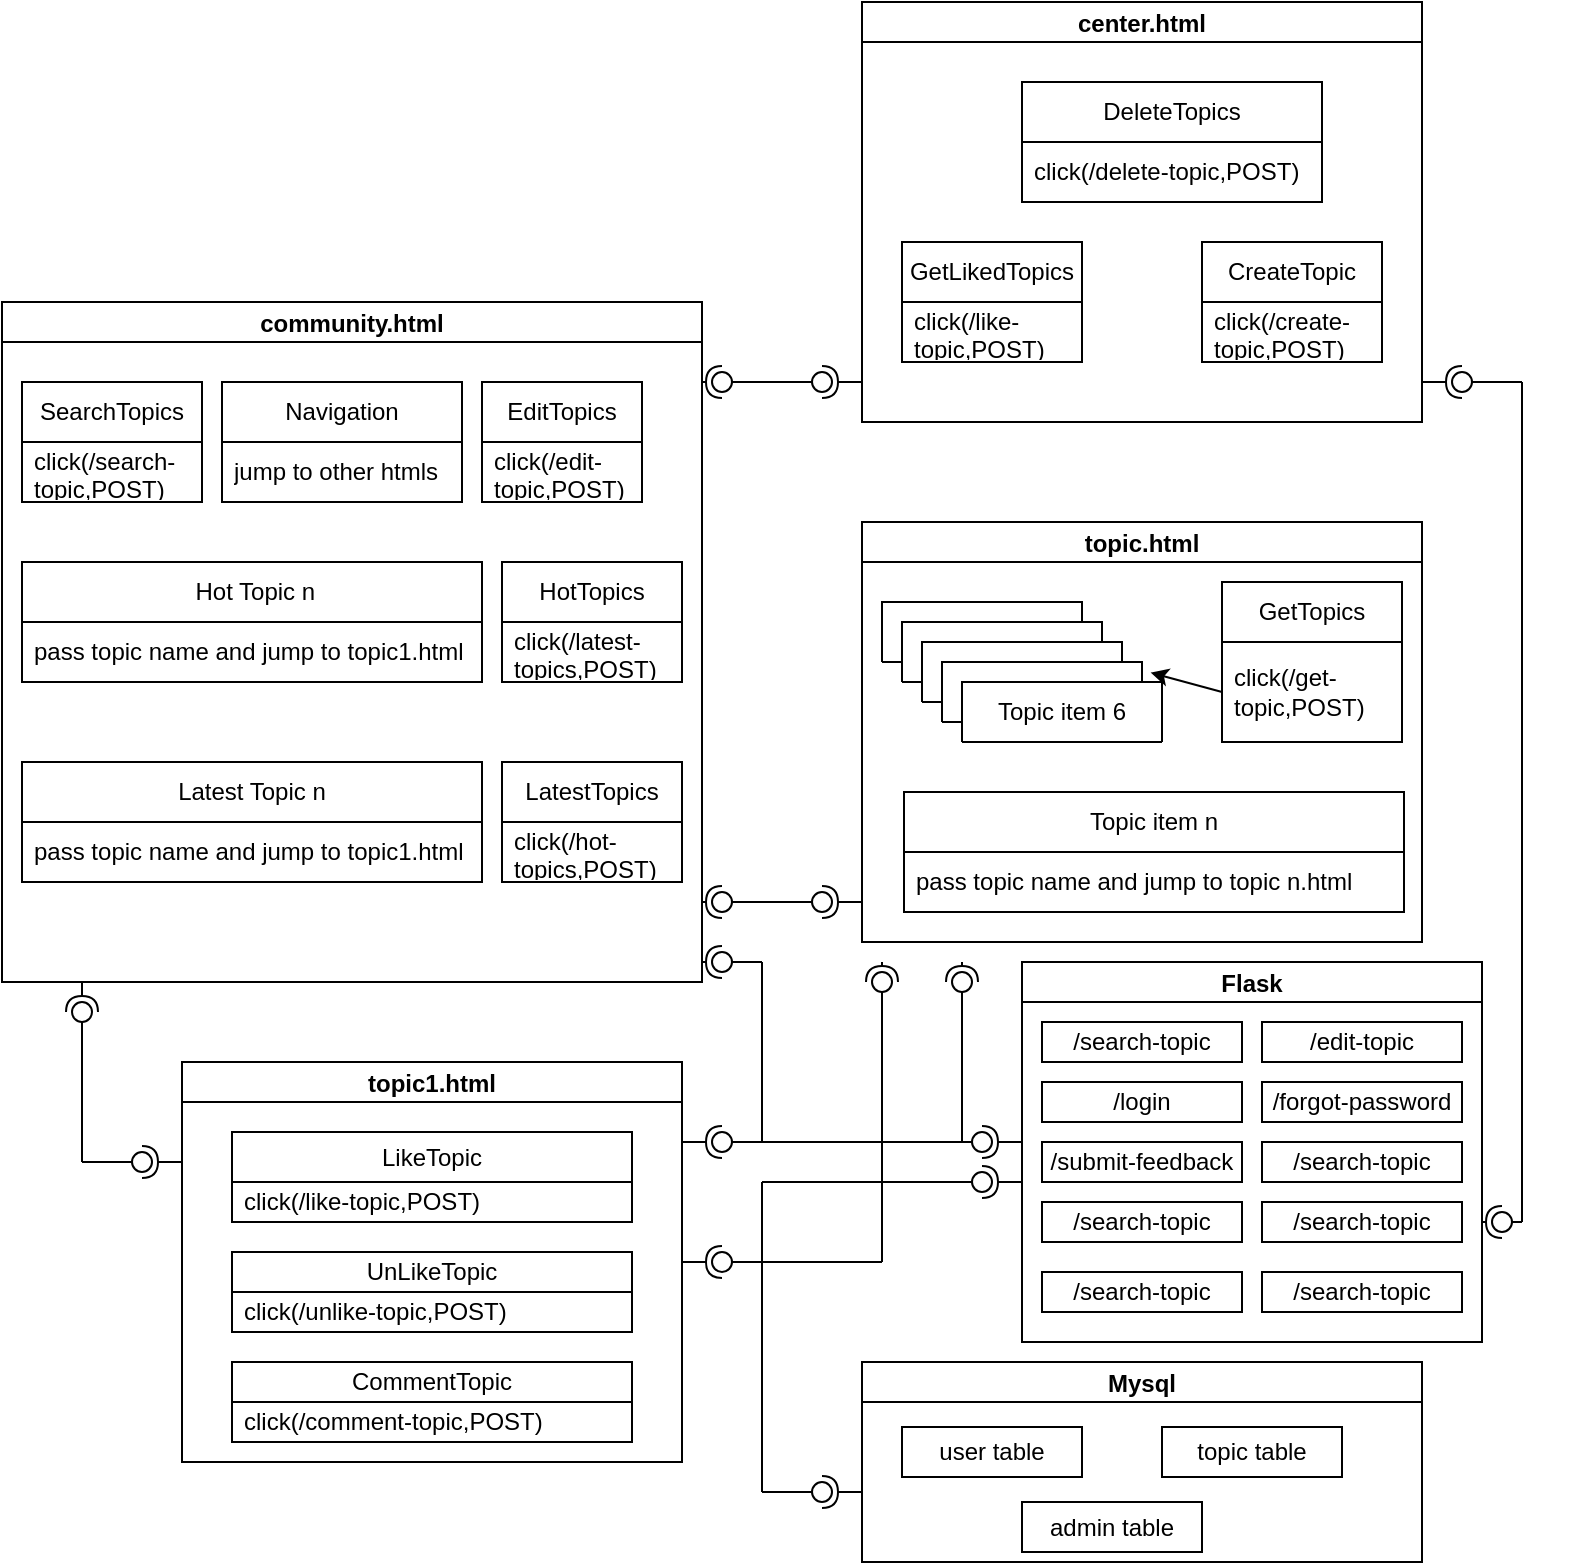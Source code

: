 <mxfile version="25.0.3">
  <diagram name="第 1 页" id="9aU37iixjl-0rO1E9T7V">
    <mxGraphModel dx="844" dy="1836" grid="1" gridSize="10" guides="1" tooltips="1" connect="1" arrows="1" fold="1" page="1" pageScale="1" pageWidth="827" pageHeight="1169" math="0" shadow="0">
      <root>
        <mxCell id="0" />
        <mxCell id="1" parent="0" />
        <mxCell id="UI6-dDAzTKjLKQ1iZGnM-1" value="community.html" style="swimlane;startSize=20;" vertex="1" parent="1">
          <mxGeometry x="10" y="90" width="350" height="340" as="geometry" />
        </mxCell>
        <mxCell id="UI6-dDAzTKjLKQ1iZGnM-4" value="&amp;nbsp;Hot Topic n" style="swimlane;fontStyle=0;childLayout=stackLayout;horizontal=1;startSize=30;horizontalStack=0;resizeParent=1;resizeParentMax=0;resizeLast=0;collapsible=1;marginBottom=0;whiteSpace=wrap;html=1;" vertex="1" parent="UI6-dDAzTKjLKQ1iZGnM-1">
          <mxGeometry x="10" y="130" width="230" height="60" as="geometry" />
        </mxCell>
        <mxCell id="UI6-dDAzTKjLKQ1iZGnM-5" value="pass topic name and jump to topic1.html&amp;nbsp;" style="text;strokeColor=none;fillColor=none;align=left;verticalAlign=middle;spacingLeft=4;spacingRight=4;overflow=hidden;points=[[0,0.5],[1,0.5]];portConstraint=eastwest;rotatable=0;whiteSpace=wrap;html=1;" vertex="1" parent="UI6-dDAzTKjLKQ1iZGnM-4">
          <mxGeometry y="30" width="230" height="30" as="geometry" />
        </mxCell>
        <mxCell id="UI6-dDAzTKjLKQ1iZGnM-6" value="Navigation" style="swimlane;fontStyle=0;childLayout=stackLayout;horizontal=1;startSize=30;horizontalStack=0;resizeParent=1;resizeParentMax=0;resizeLast=0;collapsible=1;marginBottom=0;whiteSpace=wrap;html=1;" vertex="1" parent="UI6-dDAzTKjLKQ1iZGnM-1">
          <mxGeometry x="110" y="40" width="120" height="60" as="geometry" />
        </mxCell>
        <mxCell id="UI6-dDAzTKjLKQ1iZGnM-7" value="jump to other htmls" style="text;strokeColor=none;fillColor=none;align=left;verticalAlign=middle;spacingLeft=4;spacingRight=4;overflow=hidden;points=[[0,0.5],[1,0.5]];portConstraint=eastwest;rotatable=0;whiteSpace=wrap;html=1;" vertex="1" parent="UI6-dDAzTKjLKQ1iZGnM-6">
          <mxGeometry y="30" width="120" height="30" as="geometry" />
        </mxCell>
        <mxCell id="UI6-dDAzTKjLKQ1iZGnM-8" value="SearchTopics" style="swimlane;fontStyle=0;childLayout=stackLayout;horizontal=1;startSize=30;horizontalStack=0;resizeParent=1;resizeParentMax=0;resizeLast=0;collapsible=1;marginBottom=0;whiteSpace=wrap;html=1;" vertex="1" parent="UI6-dDAzTKjLKQ1iZGnM-1">
          <mxGeometry x="10" y="40" width="90" height="60" as="geometry" />
        </mxCell>
        <mxCell id="UI6-dDAzTKjLKQ1iZGnM-9" value="click(/search-topic,POST)" style="text;strokeColor=none;fillColor=none;align=left;verticalAlign=middle;spacingLeft=4;spacingRight=4;overflow=hidden;points=[[0,0.5],[1,0.5]];portConstraint=eastwest;rotatable=0;whiteSpace=wrap;html=1;" vertex="1" parent="UI6-dDAzTKjLKQ1iZGnM-8">
          <mxGeometry y="30" width="90" height="30" as="geometry" />
        </mxCell>
        <mxCell id="UI6-dDAzTKjLKQ1iZGnM-95" value="Latest Topic n" style="swimlane;fontStyle=0;childLayout=stackLayout;horizontal=1;startSize=30;horizontalStack=0;resizeParent=1;resizeParentMax=0;resizeLast=0;collapsible=1;marginBottom=0;whiteSpace=wrap;html=1;" vertex="1" parent="UI6-dDAzTKjLKQ1iZGnM-1">
          <mxGeometry x="10" y="230" width="230" height="60" as="geometry" />
        </mxCell>
        <mxCell id="UI6-dDAzTKjLKQ1iZGnM-96" value="pass topic name and jump to topic1.html&amp;nbsp;" style="text;strokeColor=none;fillColor=none;align=left;verticalAlign=middle;spacingLeft=4;spacingRight=4;overflow=hidden;points=[[0,0.5],[1,0.5]];portConstraint=eastwest;rotatable=0;whiteSpace=wrap;html=1;" vertex="1" parent="UI6-dDAzTKjLKQ1iZGnM-95">
          <mxGeometry y="30" width="230" height="30" as="geometry" />
        </mxCell>
        <mxCell id="UI6-dDAzTKjLKQ1iZGnM-105" value="EditTopics" style="swimlane;fontStyle=0;childLayout=stackLayout;horizontal=1;startSize=30;horizontalStack=0;resizeParent=1;resizeParentMax=0;resizeLast=0;collapsible=1;marginBottom=0;whiteSpace=wrap;html=1;" vertex="1" parent="UI6-dDAzTKjLKQ1iZGnM-1">
          <mxGeometry x="240" y="40" width="80" height="60" as="geometry" />
        </mxCell>
        <mxCell id="UI6-dDAzTKjLKQ1iZGnM-106" value="click(/edit-topic,POST)" style="text;strokeColor=none;fillColor=none;align=left;verticalAlign=middle;spacingLeft=4;spacingRight=4;overflow=hidden;points=[[0,0.5],[1,0.5]];portConstraint=eastwest;rotatable=0;whiteSpace=wrap;html=1;" vertex="1" parent="UI6-dDAzTKjLKQ1iZGnM-105">
          <mxGeometry y="30" width="80" height="30" as="geometry" />
        </mxCell>
        <mxCell id="UI6-dDAzTKjLKQ1iZGnM-107" value="HotTopics" style="swimlane;fontStyle=0;childLayout=stackLayout;horizontal=1;startSize=30;horizontalStack=0;resizeParent=1;resizeParentMax=0;resizeLast=0;collapsible=1;marginBottom=0;whiteSpace=wrap;html=1;" vertex="1" parent="UI6-dDAzTKjLKQ1iZGnM-1">
          <mxGeometry x="250" y="130" width="90" height="60" as="geometry" />
        </mxCell>
        <mxCell id="UI6-dDAzTKjLKQ1iZGnM-108" value="click(/latest-topics,POST)" style="text;strokeColor=none;fillColor=none;align=left;verticalAlign=middle;spacingLeft=4;spacingRight=4;overflow=hidden;points=[[0,0.5],[1,0.5]];portConstraint=eastwest;rotatable=0;whiteSpace=wrap;html=1;" vertex="1" parent="UI6-dDAzTKjLKQ1iZGnM-107">
          <mxGeometry y="30" width="90" height="30" as="geometry" />
        </mxCell>
        <mxCell id="UI6-dDAzTKjLKQ1iZGnM-124" value="LatestTopics" style="swimlane;fontStyle=0;childLayout=stackLayout;horizontal=1;startSize=30;horizontalStack=0;resizeParent=1;resizeParentMax=0;resizeLast=0;collapsible=1;marginBottom=0;whiteSpace=wrap;html=1;" vertex="1" parent="UI6-dDAzTKjLKQ1iZGnM-1">
          <mxGeometry x="250" y="230" width="90" height="60" as="geometry" />
        </mxCell>
        <mxCell id="UI6-dDAzTKjLKQ1iZGnM-125" value="click(/hot-topics,POST)" style="text;strokeColor=none;fillColor=none;align=left;verticalAlign=middle;spacingLeft=4;spacingRight=4;overflow=hidden;points=[[0,0.5],[1,0.5]];portConstraint=eastwest;rotatable=0;whiteSpace=wrap;html=1;" vertex="1" parent="UI6-dDAzTKjLKQ1iZGnM-124">
          <mxGeometry y="30" width="90" height="30" as="geometry" />
        </mxCell>
        <mxCell id="UI6-dDAzTKjLKQ1iZGnM-11" value="topic1.html" style="swimlane;startSize=20;" vertex="1" parent="1">
          <mxGeometry x="100" y="470" width="250" height="200" as="geometry" />
        </mxCell>
        <mxCell id="UI6-dDAzTKjLKQ1iZGnM-14" value="LikeTopic" style="swimlane;fontStyle=0;childLayout=stackLayout;horizontal=1;startSize=25;horizontalStack=0;resizeParent=1;resizeParentMax=0;resizeLast=0;collapsible=1;marginBottom=0;whiteSpace=wrap;html=1;" vertex="1" parent="UI6-dDAzTKjLKQ1iZGnM-11">
          <mxGeometry x="25" y="35" width="200" height="45" as="geometry" />
        </mxCell>
        <mxCell id="UI6-dDAzTKjLKQ1iZGnM-15" value="click(/like-topic,POST)" style="text;strokeColor=none;fillColor=none;align=left;verticalAlign=middle;spacingLeft=4;spacingRight=4;overflow=hidden;points=[[0,0.5],[1,0.5]];portConstraint=eastwest;rotatable=0;whiteSpace=wrap;html=1;" vertex="1" parent="UI6-dDAzTKjLKQ1iZGnM-14">
          <mxGeometry y="25" width="200" height="20" as="geometry" />
        </mxCell>
        <mxCell id="UI6-dDAzTKjLKQ1iZGnM-99" value="UnLikeTopic" style="swimlane;fontStyle=0;childLayout=stackLayout;horizontal=1;startSize=20;horizontalStack=0;resizeParent=1;resizeParentMax=0;resizeLast=0;collapsible=1;marginBottom=0;whiteSpace=wrap;html=1;" vertex="1" parent="UI6-dDAzTKjLKQ1iZGnM-11">
          <mxGeometry x="25" y="95" width="200" height="40" as="geometry" />
        </mxCell>
        <mxCell id="UI6-dDAzTKjLKQ1iZGnM-100" value="click(/unlike-topic,POST)" style="text;strokeColor=none;fillColor=none;align=left;verticalAlign=middle;spacingLeft=4;spacingRight=4;overflow=hidden;points=[[0,0.5],[1,0.5]];portConstraint=eastwest;rotatable=0;whiteSpace=wrap;html=1;" vertex="1" parent="UI6-dDAzTKjLKQ1iZGnM-99">
          <mxGeometry y="20" width="200" height="20" as="geometry" />
        </mxCell>
        <mxCell id="UI6-dDAzTKjLKQ1iZGnM-147" value="CommentTopic" style="swimlane;fontStyle=0;childLayout=stackLayout;horizontal=1;startSize=20;horizontalStack=0;resizeParent=1;resizeParentMax=0;resizeLast=0;collapsible=1;marginBottom=0;whiteSpace=wrap;html=1;" vertex="1" parent="UI6-dDAzTKjLKQ1iZGnM-11">
          <mxGeometry x="25" y="150" width="200" height="40" as="geometry" />
        </mxCell>
        <mxCell id="UI6-dDAzTKjLKQ1iZGnM-148" value="click(/comment-topic,POST)" style="text;strokeColor=none;fillColor=none;align=left;verticalAlign=middle;spacingLeft=4;spacingRight=4;overflow=hidden;points=[[0,0.5],[1,0.5]];portConstraint=eastwest;rotatable=0;whiteSpace=wrap;html=1;" vertex="1" parent="UI6-dDAzTKjLKQ1iZGnM-147">
          <mxGeometry y="20" width="200" height="20" as="geometry" />
        </mxCell>
        <mxCell id="UI6-dDAzTKjLKQ1iZGnM-16" value="topic.html" style="swimlane;startSize=20;" vertex="1" parent="1">
          <mxGeometry x="440" y="200" width="280" height="210" as="geometry" />
        </mxCell>
        <mxCell id="UI6-dDAzTKjLKQ1iZGnM-97" value="Topic item 1" style="swimlane;fontStyle=0;childLayout=stackLayout;horizontal=1;startSize=30;horizontalStack=0;resizeParent=1;resizeParentMax=0;resizeLast=0;collapsible=1;marginBottom=0;whiteSpace=wrap;html=1;" vertex="1" collapsed="1" parent="UI6-dDAzTKjLKQ1iZGnM-16">
          <mxGeometry x="10" y="40" width="100" height="30" as="geometry">
            <mxRectangle y="40" width="230" height="60" as="alternateBounds" />
          </mxGeometry>
        </mxCell>
        <mxCell id="UI6-dDAzTKjLKQ1iZGnM-98" value="pass topic name and jump to topic1.html&amp;nbsp;" style="text;strokeColor=none;fillColor=none;align=left;verticalAlign=middle;spacingLeft=4;spacingRight=4;overflow=hidden;points=[[0,0.5],[1,0.5]];portConstraint=eastwest;rotatable=0;whiteSpace=wrap;html=1;" vertex="1" parent="UI6-dDAzTKjLKQ1iZGnM-97">
          <mxGeometry y="30" width="230" height="30" as="geometry" />
        </mxCell>
        <mxCell id="UI6-dDAzTKjLKQ1iZGnM-144" value="GetTopics" style="swimlane;fontStyle=0;childLayout=stackLayout;horizontal=1;startSize=30;horizontalStack=0;resizeParent=1;resizeParentMax=0;resizeLast=0;collapsible=1;marginBottom=0;whiteSpace=wrap;html=1;" vertex="1" parent="UI6-dDAzTKjLKQ1iZGnM-16">
          <mxGeometry x="180" y="30" width="90" height="80" as="geometry" />
        </mxCell>
        <mxCell id="UI6-dDAzTKjLKQ1iZGnM-145" value="click(/get-topic,POST)" style="text;strokeColor=none;fillColor=none;align=left;verticalAlign=middle;spacingLeft=4;spacingRight=4;overflow=hidden;points=[[0,0.5],[1,0.5]];portConstraint=eastwest;rotatable=0;whiteSpace=wrap;html=1;" vertex="1" parent="UI6-dDAzTKjLKQ1iZGnM-144">
          <mxGeometry y="30" width="90" height="50" as="geometry" />
        </mxCell>
        <mxCell id="UI6-dDAzTKjLKQ1iZGnM-21" value="Flask" style="swimlane;startSize=20;" vertex="1" parent="1">
          <mxGeometry x="520" y="420" width="230" height="190" as="geometry" />
        </mxCell>
        <mxCell id="UI6-dDAzTKjLKQ1iZGnM-22" value="/search-topic" style="whiteSpace=wrap;html=1;" vertex="1" parent="UI6-dDAzTKjLKQ1iZGnM-21">
          <mxGeometry x="10" y="30" width="100" height="20" as="geometry" />
        </mxCell>
        <mxCell id="UI6-dDAzTKjLKQ1iZGnM-23" value="/edit-topic" style="whiteSpace=wrap;html=1;" vertex="1" parent="UI6-dDAzTKjLKQ1iZGnM-21">
          <mxGeometry x="120" y="30" width="100" height="20" as="geometry" />
        </mxCell>
        <mxCell id="UI6-dDAzTKjLKQ1iZGnM-24" value="/login" style="whiteSpace=wrap;html=1;" vertex="1" parent="UI6-dDAzTKjLKQ1iZGnM-21">
          <mxGeometry x="10" y="60" width="100" height="20" as="geometry" />
        </mxCell>
        <mxCell id="UI6-dDAzTKjLKQ1iZGnM-25" value="/forgot-password" style="whiteSpace=wrap;html=1;" vertex="1" parent="UI6-dDAzTKjLKQ1iZGnM-21">
          <mxGeometry x="120" y="60" width="100" height="20" as="geometry" />
        </mxCell>
        <mxCell id="UI6-dDAzTKjLKQ1iZGnM-26" value="/submit-feedback" style="whiteSpace=wrap;html=1;" vertex="1" parent="UI6-dDAzTKjLKQ1iZGnM-21">
          <mxGeometry x="10" y="90" width="100" height="20" as="geometry" />
        </mxCell>
        <mxCell id="UI6-dDAzTKjLKQ1iZGnM-153" value="/search-topic" style="whiteSpace=wrap;html=1;" vertex="1" parent="UI6-dDAzTKjLKQ1iZGnM-21">
          <mxGeometry x="10" y="120" width="100" height="20" as="geometry" />
        </mxCell>
        <mxCell id="UI6-dDAzTKjLKQ1iZGnM-152" value="/search-topic" style="whiteSpace=wrap;html=1;" vertex="1" parent="UI6-dDAzTKjLKQ1iZGnM-21">
          <mxGeometry x="120" y="90" width="100" height="20" as="geometry" />
        </mxCell>
        <mxCell id="UI6-dDAzTKjLKQ1iZGnM-151" value="/search-topic" style="whiteSpace=wrap;html=1;" vertex="1" parent="UI6-dDAzTKjLKQ1iZGnM-21">
          <mxGeometry x="120" y="120" width="100" height="20" as="geometry" />
        </mxCell>
        <mxCell id="UI6-dDAzTKjLKQ1iZGnM-150" value="/search-topic" style="whiteSpace=wrap;html=1;" vertex="1" parent="UI6-dDAzTKjLKQ1iZGnM-21">
          <mxGeometry x="120" y="155" width="100" height="20" as="geometry" />
        </mxCell>
        <mxCell id="UI6-dDAzTKjLKQ1iZGnM-154" value="/search-topic" style="whiteSpace=wrap;html=1;" vertex="1" parent="UI6-dDAzTKjLKQ1iZGnM-21">
          <mxGeometry x="10" y="155" width="100" height="20" as="geometry" />
        </mxCell>
        <mxCell id="UI6-dDAzTKjLKQ1iZGnM-27" value="Mysql" style="swimlane;startSize=20;" vertex="1" parent="1">
          <mxGeometry x="440" y="620" width="280" height="100" as="geometry" />
        </mxCell>
        <mxCell id="UI6-dDAzTKjLKQ1iZGnM-28" value="user table" style="whiteSpace=wrap;html=1;" vertex="1" parent="UI6-dDAzTKjLKQ1iZGnM-27">
          <mxGeometry x="20" y="32.5" width="90" height="25" as="geometry" />
        </mxCell>
        <mxCell id="UI6-dDAzTKjLKQ1iZGnM-30" value="admin table" style="whiteSpace=wrap;html=1;" vertex="1" parent="UI6-dDAzTKjLKQ1iZGnM-27">
          <mxGeometry x="80" y="70" width="90" height="25" as="geometry" />
        </mxCell>
        <mxCell id="UI6-dDAzTKjLKQ1iZGnM-60" value="topic table" style="whiteSpace=wrap;html=1;" vertex="1" parent="UI6-dDAzTKjLKQ1iZGnM-27">
          <mxGeometry x="150" y="32.5" width="90" height="25" as="geometry" />
        </mxCell>
        <mxCell id="UI6-dDAzTKjLKQ1iZGnM-31" value="" style="rounded=0;orthogonalLoop=1;jettySize=auto;html=1;endArrow=oval;endFill=0;sketch=0;sourcePerimeterSpacing=0;targetPerimeterSpacing=0;endSize=10;" edge="1" parent="1" target="UI6-dDAzTKjLKQ1iZGnM-43">
          <mxGeometry relative="1" as="geometry">
            <mxPoint x="390" y="390" as="sourcePoint" />
          </mxGeometry>
        </mxCell>
        <mxCell id="UI6-dDAzTKjLKQ1iZGnM-32" value="" style="rounded=0;orthogonalLoop=1;jettySize=auto;html=1;endArrow=halfCircle;endFill=0;endSize=6;strokeWidth=1;sketch=0;entryX=0.405;entryY=0.595;entryDx=0;entryDy=0;entryPerimeter=0;" edge="1" parent="1" target="UI6-dDAzTKjLKQ1iZGnM-34">
          <mxGeometry relative="1" as="geometry">
            <mxPoint x="50" y="430" as="sourcePoint" />
            <mxPoint x="50" y="440" as="targetPoint" />
          </mxGeometry>
        </mxCell>
        <mxCell id="UI6-dDAzTKjLKQ1iZGnM-33" value="" style="rounded=0;orthogonalLoop=1;jettySize=auto;html=1;endArrow=oval;endFill=0;sketch=0;sourcePerimeterSpacing=0;targetPerimeterSpacing=0;endSize=10;" edge="1" parent="1" target="UI6-dDAzTKjLKQ1iZGnM-34">
          <mxGeometry relative="1" as="geometry">
            <mxPoint x="50" y="520" as="sourcePoint" />
          </mxGeometry>
        </mxCell>
        <mxCell id="UI6-dDAzTKjLKQ1iZGnM-34" value="" style="ellipse;whiteSpace=wrap;html=1;align=center;aspect=fixed;fillColor=none;strokeColor=none;resizable=0;perimeter=centerPerimeter;rotatable=0;allowArrows=0;points=[];outlineConnect=1;" vertex="1" parent="1">
          <mxGeometry x="45" y="440" width="10" height="10" as="geometry" />
        </mxCell>
        <mxCell id="UI6-dDAzTKjLKQ1iZGnM-35" value="" style="rounded=0;orthogonalLoop=1;jettySize=auto;html=1;endArrow=halfCircle;endFill=0;endSize=6;strokeWidth=1;sketch=0;" edge="1" parent="1" target="UI6-dDAzTKjLKQ1iZGnM-37">
          <mxGeometry relative="1" as="geometry">
            <mxPoint x="100" y="520" as="sourcePoint" />
          </mxGeometry>
        </mxCell>
        <mxCell id="UI6-dDAzTKjLKQ1iZGnM-36" value="" style="rounded=0;orthogonalLoop=1;jettySize=auto;html=1;endArrow=oval;endFill=0;sketch=0;sourcePerimeterSpacing=0;targetPerimeterSpacing=0;endSize=10;" edge="1" parent="1" target="UI6-dDAzTKjLKQ1iZGnM-37">
          <mxGeometry relative="1" as="geometry">
            <mxPoint x="50" y="520" as="sourcePoint" />
          </mxGeometry>
        </mxCell>
        <mxCell id="UI6-dDAzTKjLKQ1iZGnM-37" value="" style="ellipse;whiteSpace=wrap;html=1;align=center;aspect=fixed;fillColor=none;strokeColor=none;resizable=0;perimeter=centerPerimeter;rotatable=0;allowArrows=0;points=[];outlineConnect=1;" vertex="1" parent="1">
          <mxGeometry x="75" y="515" width="10" height="10" as="geometry" />
        </mxCell>
        <mxCell id="UI6-dDAzTKjLKQ1iZGnM-38" value="" style="rounded=0;orthogonalLoop=1;jettySize=auto;html=1;endArrow=halfCircle;endFill=0;endSize=6;strokeWidth=1;sketch=0;" edge="1" parent="1">
          <mxGeometry relative="1" as="geometry">
            <mxPoint x="360" y="390" as="sourcePoint" />
            <mxPoint x="370" y="390" as="targetPoint" />
          </mxGeometry>
        </mxCell>
        <mxCell id="UI6-dDAzTKjLKQ1iZGnM-39" value="" style="rounded=0;orthogonalLoop=1;jettySize=auto;html=1;endArrow=oval;endFill=0;sketch=0;sourcePerimeterSpacing=0;targetPerimeterSpacing=0;endSize=10;" edge="1" parent="1">
          <mxGeometry relative="1" as="geometry">
            <mxPoint x="390" y="390" as="sourcePoint" />
            <mxPoint x="370" y="390" as="targetPoint" />
          </mxGeometry>
        </mxCell>
        <mxCell id="UI6-dDAzTKjLKQ1iZGnM-40" value="" style="ellipse;whiteSpace=wrap;html=1;align=center;aspect=fixed;fillColor=none;strokeColor=none;resizable=0;perimeter=centerPerimeter;rotatable=0;allowArrows=0;points=[];outlineConnect=1;" vertex="1" parent="1">
          <mxGeometry x="400" y="350" width="10" height="10" as="geometry" />
        </mxCell>
        <mxCell id="UI6-dDAzTKjLKQ1iZGnM-41" value="" style="rounded=0;orthogonalLoop=1;jettySize=auto;html=1;endArrow=halfCircle;endFill=0;endSize=6;strokeWidth=1;sketch=0;" edge="1" parent="1" source="UI6-dDAzTKjLKQ1iZGnM-43">
          <mxGeometry relative="1" as="geometry">
            <mxPoint x="440" y="390" as="sourcePoint" />
            <mxPoint x="420" y="390" as="targetPoint" />
          </mxGeometry>
        </mxCell>
        <mxCell id="UI6-dDAzTKjLKQ1iZGnM-42" value="" style="rounded=0;orthogonalLoop=1;jettySize=auto;html=1;endArrow=halfCircle;endFill=0;endSize=6;strokeWidth=1;sketch=0;" edge="1" parent="1" target="UI6-dDAzTKjLKQ1iZGnM-43">
          <mxGeometry relative="1" as="geometry">
            <mxPoint x="440" y="390" as="sourcePoint" />
            <mxPoint x="420" y="390" as="targetPoint" />
          </mxGeometry>
        </mxCell>
        <mxCell id="UI6-dDAzTKjLKQ1iZGnM-43" value="" style="ellipse;whiteSpace=wrap;html=1;align=center;aspect=fixed;fillColor=none;strokeColor=none;resizable=0;perimeter=centerPerimeter;rotatable=0;allowArrows=0;points=[];outlineConnect=1;" vertex="1" parent="1">
          <mxGeometry x="415" y="385" width="10" height="10" as="geometry" />
        </mxCell>
        <mxCell id="UI6-dDAzTKjLKQ1iZGnM-44" value="" style="rounded=0;orthogonalLoop=1;jettySize=auto;html=1;endArrow=halfCircle;endFill=0;endSize=6;strokeWidth=1;sketch=0;" edge="1" parent="1" target="UI6-dDAzTKjLKQ1iZGnM-46">
          <mxGeometry relative="1" as="geometry">
            <mxPoint x="520" y="510" as="sourcePoint" />
          </mxGeometry>
        </mxCell>
        <mxCell id="UI6-dDAzTKjLKQ1iZGnM-45" value="" style="rounded=0;orthogonalLoop=1;jettySize=auto;html=1;endArrow=oval;endFill=0;sketch=0;sourcePerimeterSpacing=0;targetPerimeterSpacing=0;endSize=10;" edge="1" parent="1" target="UI6-dDAzTKjLKQ1iZGnM-46">
          <mxGeometry relative="1" as="geometry">
            <mxPoint x="470" y="510" as="sourcePoint" />
          </mxGeometry>
        </mxCell>
        <mxCell id="UI6-dDAzTKjLKQ1iZGnM-46" value="" style="ellipse;whiteSpace=wrap;html=1;align=center;aspect=fixed;fillColor=none;strokeColor=none;resizable=0;perimeter=centerPerimeter;rotatable=0;allowArrows=0;points=[];outlineConnect=1;" vertex="1" parent="1">
          <mxGeometry x="495" y="505" width="10" height="10" as="geometry" />
        </mxCell>
        <mxCell id="UI6-dDAzTKjLKQ1iZGnM-47" value="" style="rounded=0;orthogonalLoop=1;jettySize=auto;html=1;endArrow=halfCircle;endFill=0;endSize=6;strokeWidth=1;sketch=0;" edge="1" parent="1" target="UI6-dDAzTKjLKQ1iZGnM-49">
          <mxGeometry relative="1" as="geometry">
            <mxPoint x="440" y="685" as="sourcePoint" />
          </mxGeometry>
        </mxCell>
        <mxCell id="UI6-dDAzTKjLKQ1iZGnM-48" value="" style="rounded=0;orthogonalLoop=1;jettySize=auto;html=1;endArrow=oval;endFill=0;sketch=0;sourcePerimeterSpacing=0;targetPerimeterSpacing=0;endSize=10;" edge="1" parent="1" target="UI6-dDAzTKjLKQ1iZGnM-49">
          <mxGeometry relative="1" as="geometry">
            <mxPoint x="390" y="685" as="sourcePoint" />
          </mxGeometry>
        </mxCell>
        <mxCell id="UI6-dDAzTKjLKQ1iZGnM-49" value="" style="ellipse;whiteSpace=wrap;html=1;align=center;aspect=fixed;fillColor=none;strokeColor=none;resizable=0;perimeter=centerPerimeter;rotatable=0;allowArrows=0;points=[];outlineConnect=1;" vertex="1" parent="1">
          <mxGeometry x="415" y="680" width="10" height="10" as="geometry" />
        </mxCell>
        <mxCell id="UI6-dDAzTKjLKQ1iZGnM-50" value="" style="rounded=0;orthogonalLoop=1;jettySize=auto;html=1;endArrow=halfCircle;endFill=0;endSize=6;strokeWidth=1;sketch=0;" edge="1" parent="1" target="UI6-dDAzTKjLKQ1iZGnM-52">
          <mxGeometry relative="1" as="geometry">
            <mxPoint x="520" y="530" as="sourcePoint" />
          </mxGeometry>
        </mxCell>
        <mxCell id="UI6-dDAzTKjLKQ1iZGnM-51" value="" style="rounded=0;orthogonalLoop=1;jettySize=auto;html=1;endArrow=oval;endFill=0;sketch=0;sourcePerimeterSpacing=0;targetPerimeterSpacing=0;endSize=10;" edge="1" parent="1" target="UI6-dDAzTKjLKQ1iZGnM-52">
          <mxGeometry relative="1" as="geometry">
            <mxPoint x="480" y="530" as="sourcePoint" />
          </mxGeometry>
        </mxCell>
        <mxCell id="UI6-dDAzTKjLKQ1iZGnM-52" value="" style="ellipse;whiteSpace=wrap;html=1;align=center;aspect=fixed;fillColor=none;strokeColor=none;resizable=0;perimeter=centerPerimeter;rotatable=0;allowArrows=0;points=[];outlineConnect=1;" vertex="1" parent="1">
          <mxGeometry x="495" y="525" width="10" height="10" as="geometry" />
        </mxCell>
        <mxCell id="UI6-dDAzTKjLKQ1iZGnM-57" value="" style="endArrow=none;html=1;rounded=0;" edge="1" parent="1">
          <mxGeometry width="50" height="50" relative="1" as="geometry">
            <mxPoint x="490" y="510" as="sourcePoint" />
            <mxPoint x="490" y="440" as="targetPoint" />
          </mxGeometry>
        </mxCell>
        <mxCell id="UI6-dDAzTKjLKQ1iZGnM-58" value="" style="endArrow=none;html=1;rounded=0;" edge="1" parent="1">
          <mxGeometry width="50" height="50" relative="1" as="geometry">
            <mxPoint x="390" y="530" as="sourcePoint" />
            <mxPoint x="480" y="530" as="targetPoint" />
          </mxGeometry>
        </mxCell>
        <mxCell id="UI6-dDAzTKjLKQ1iZGnM-59" value="" style="endArrow=none;html=1;rounded=0;" edge="1" parent="1">
          <mxGeometry width="50" height="50" relative="1" as="geometry">
            <mxPoint x="390" y="685" as="sourcePoint" />
            <mxPoint x="390" y="530" as="targetPoint" />
          </mxGeometry>
        </mxCell>
        <mxCell id="UI6-dDAzTKjLKQ1iZGnM-62" value="center.html" style="swimlane;startSize=20;" vertex="1" parent="1">
          <mxGeometry x="440" y="-60" width="280" height="210" as="geometry" />
        </mxCell>
        <mxCell id="UI6-dDAzTKjLKQ1iZGnM-63" value="GetLikedTopics" style="swimlane;fontStyle=0;childLayout=stackLayout;horizontal=1;startSize=30;horizontalStack=0;resizeParent=1;resizeParentMax=0;resizeLast=0;collapsible=1;marginBottom=0;whiteSpace=wrap;html=1;" vertex="1" parent="UI6-dDAzTKjLKQ1iZGnM-62">
          <mxGeometry x="20" y="120" width="90" height="60" as="geometry" />
        </mxCell>
        <mxCell id="UI6-dDAzTKjLKQ1iZGnM-64" value="click(/like-topic,POST)" style="text;strokeColor=none;fillColor=none;align=left;verticalAlign=middle;spacingLeft=4;spacingRight=4;overflow=hidden;points=[[0,0.5],[1,0.5]];portConstraint=eastwest;rotatable=0;whiteSpace=wrap;html=1;" vertex="1" parent="UI6-dDAzTKjLKQ1iZGnM-63">
          <mxGeometry y="30" width="90" height="30" as="geometry" />
        </mxCell>
        <mxCell id="UI6-dDAzTKjLKQ1iZGnM-101" value="CreateTopic" style="swimlane;fontStyle=0;childLayout=stackLayout;horizontal=1;startSize=30;horizontalStack=0;resizeParent=1;resizeParentMax=0;resizeLast=0;collapsible=1;marginBottom=0;whiteSpace=wrap;html=1;" vertex="1" parent="UI6-dDAzTKjLKQ1iZGnM-62">
          <mxGeometry x="170" y="120" width="90" height="60" as="geometry" />
        </mxCell>
        <mxCell id="UI6-dDAzTKjLKQ1iZGnM-102" value="click(/create-topic,POST)" style="text;strokeColor=none;fillColor=none;align=left;verticalAlign=middle;spacingLeft=4;spacingRight=4;overflow=hidden;points=[[0,0.5],[1,0.5]];portConstraint=eastwest;rotatable=0;whiteSpace=wrap;html=1;" vertex="1" parent="UI6-dDAzTKjLKQ1iZGnM-101">
          <mxGeometry y="30" width="90" height="30" as="geometry" />
        </mxCell>
        <mxCell id="UI6-dDAzTKjLKQ1iZGnM-103" value="DeleteTopics" style="swimlane;fontStyle=0;childLayout=stackLayout;horizontal=1;startSize=30;horizontalStack=0;resizeParent=1;resizeParentMax=0;resizeLast=0;collapsible=1;marginBottom=0;whiteSpace=wrap;html=1;" vertex="1" parent="UI6-dDAzTKjLKQ1iZGnM-62">
          <mxGeometry x="80" y="40" width="150" height="60" as="geometry" />
        </mxCell>
        <mxCell id="UI6-dDAzTKjLKQ1iZGnM-104" value="click(/delete-topic,POST)" style="text;strokeColor=none;fillColor=none;align=left;verticalAlign=middle;spacingLeft=4;spacingRight=4;overflow=hidden;points=[[0,0.5],[1,0.5]];portConstraint=eastwest;rotatable=0;whiteSpace=wrap;html=1;" vertex="1" parent="UI6-dDAzTKjLKQ1iZGnM-103">
          <mxGeometry y="30" width="150" height="30" as="geometry" />
        </mxCell>
        <mxCell id="UI6-dDAzTKjLKQ1iZGnM-72" value="" style="rounded=0;orthogonalLoop=1;jettySize=auto;html=1;endArrow=halfCircle;endFill=0;endSize=6;strokeWidth=1;sketch=0;" edge="1" parent="1">
          <mxGeometry relative="1" as="geometry">
            <mxPoint x="490" y="420" as="sourcePoint" />
            <mxPoint x="490" y="430" as="targetPoint" />
          </mxGeometry>
        </mxCell>
        <mxCell id="UI6-dDAzTKjLKQ1iZGnM-73" value="" style="rounded=0;orthogonalLoop=1;jettySize=auto;html=1;endArrow=oval;endFill=0;sketch=0;sourcePerimeterSpacing=0;targetPerimeterSpacing=0;endSize=10;" edge="1" parent="1">
          <mxGeometry relative="1" as="geometry">
            <mxPoint x="490" y="440" as="sourcePoint" />
            <mxPoint x="490" y="430" as="targetPoint" />
          </mxGeometry>
        </mxCell>
        <mxCell id="UI6-dDAzTKjLKQ1iZGnM-74" value="" style="ellipse;whiteSpace=wrap;html=1;align=center;aspect=fixed;fillColor=none;strokeColor=none;resizable=0;perimeter=centerPerimeter;rotatable=0;allowArrows=0;points=[];outlineConnect=1;" vertex="1" parent="1">
          <mxGeometry x="440" y="430" width="10" height="10" as="geometry" />
        </mxCell>
        <mxCell id="UI6-dDAzTKjLKQ1iZGnM-75" value="" style="rounded=0;orthogonalLoop=1;jettySize=auto;html=1;endArrow=halfCircle;endFill=0;endSize=6;strokeWidth=1;sketch=0;" edge="1" parent="1">
          <mxGeometry relative="1" as="geometry">
            <mxPoint x="360" y="130" as="sourcePoint" />
            <mxPoint x="370" y="130" as="targetPoint" />
          </mxGeometry>
        </mxCell>
        <mxCell id="UI6-dDAzTKjLKQ1iZGnM-76" value="" style="rounded=0;orthogonalLoop=1;jettySize=auto;html=1;endArrow=oval;endFill=0;sketch=0;sourcePerimeterSpacing=0;targetPerimeterSpacing=0;endSize=10;" edge="1" parent="1">
          <mxGeometry relative="1" as="geometry">
            <mxPoint x="390" y="130" as="sourcePoint" />
            <mxPoint x="370" y="130" as="targetPoint" />
          </mxGeometry>
        </mxCell>
        <mxCell id="UI6-dDAzTKjLKQ1iZGnM-77" value="" style="ellipse;whiteSpace=wrap;html=1;align=center;aspect=fixed;fillColor=none;strokeColor=none;resizable=0;perimeter=centerPerimeter;rotatable=0;allowArrows=0;points=[];outlineConnect=1;" vertex="1" parent="1">
          <mxGeometry x="375" y="140" width="10" height="10" as="geometry" />
        </mxCell>
        <mxCell id="UI6-dDAzTKjLKQ1iZGnM-78" value="" style="rounded=0;orthogonalLoop=1;jettySize=auto;html=1;endArrow=halfCircle;endFill=0;endSize=6;strokeWidth=1;sketch=0;" edge="1" parent="1">
          <mxGeometry relative="1" as="geometry">
            <mxPoint x="440" y="130" as="sourcePoint" />
            <mxPoint x="420" y="130" as="targetPoint" />
          </mxGeometry>
        </mxCell>
        <mxCell id="UI6-dDAzTKjLKQ1iZGnM-79" value="" style="rounded=0;orthogonalLoop=1;jettySize=auto;html=1;endArrow=oval;endFill=0;sketch=0;sourcePerimeterSpacing=0;targetPerimeterSpacing=0;endSize=10;" edge="1" parent="1">
          <mxGeometry relative="1" as="geometry">
            <mxPoint x="390" y="130" as="sourcePoint" />
            <mxPoint x="420" y="130" as="targetPoint" />
          </mxGeometry>
        </mxCell>
        <mxCell id="UI6-dDAzTKjLKQ1iZGnM-80" value="" style="ellipse;whiteSpace=wrap;html=1;align=center;aspect=fixed;fillColor=none;strokeColor=none;resizable=0;perimeter=centerPerimeter;rotatable=0;allowArrows=0;points=[];outlineConnect=1;" vertex="1" parent="1">
          <mxGeometry x="415" y="130" width="10" height="10" as="geometry" />
        </mxCell>
        <mxCell id="UI6-dDAzTKjLKQ1iZGnM-81" value="" style="rounded=0;orthogonalLoop=1;jettySize=auto;html=1;endArrow=halfCircle;endFill=0;endSize=6;strokeWidth=1;sketch=0;" edge="1" target="UI6-dDAzTKjLKQ1iZGnM-83" parent="1">
          <mxGeometry relative="1" as="geometry">
            <mxPoint x="350" y="510" as="sourcePoint" />
          </mxGeometry>
        </mxCell>
        <mxCell id="UI6-dDAzTKjLKQ1iZGnM-82" value="" style="rounded=0;orthogonalLoop=1;jettySize=auto;html=1;endArrow=oval;endFill=0;sketch=0;sourcePerimeterSpacing=0;targetPerimeterSpacing=0;endSize=10;" edge="1" target="UI6-dDAzTKjLKQ1iZGnM-83" parent="1">
          <mxGeometry relative="1" as="geometry">
            <mxPoint x="470" y="510" as="sourcePoint" />
          </mxGeometry>
        </mxCell>
        <mxCell id="UI6-dDAzTKjLKQ1iZGnM-83" value="" style="ellipse;whiteSpace=wrap;html=1;align=center;aspect=fixed;fillColor=none;strokeColor=none;resizable=0;perimeter=centerPerimeter;rotatable=0;allowArrows=0;points=[];outlineConnect=1;" vertex="1" parent="1">
          <mxGeometry x="365" y="505" width="10" height="10" as="geometry" />
        </mxCell>
        <mxCell id="UI6-dDAzTKjLKQ1iZGnM-84" value="" style="rounded=0;orthogonalLoop=1;jettySize=auto;html=1;endArrow=halfCircle;endFill=0;endSize=6;strokeWidth=1;sketch=0;" edge="1" parent="1">
          <mxGeometry relative="1" as="geometry">
            <mxPoint x="360" y="420" as="sourcePoint" />
            <mxPoint x="370" y="420" as="targetPoint" />
          </mxGeometry>
        </mxCell>
        <mxCell id="UI6-dDAzTKjLKQ1iZGnM-85" value="" style="rounded=0;orthogonalLoop=1;jettySize=auto;html=1;endArrow=oval;endFill=0;sketch=0;sourcePerimeterSpacing=0;targetPerimeterSpacing=0;endSize=10;" edge="1" parent="1">
          <mxGeometry relative="1" as="geometry">
            <mxPoint x="390" y="420" as="sourcePoint" />
            <mxPoint x="370" y="420" as="targetPoint" />
          </mxGeometry>
        </mxCell>
        <mxCell id="UI6-dDAzTKjLKQ1iZGnM-86" value="" style="endArrow=none;html=1;rounded=0;" edge="1" parent="1">
          <mxGeometry width="50" height="50" relative="1" as="geometry">
            <mxPoint x="390" y="510" as="sourcePoint" />
            <mxPoint x="390" y="420" as="targetPoint" />
          </mxGeometry>
        </mxCell>
        <mxCell id="UI6-dDAzTKjLKQ1iZGnM-87" value="" style="rounded=0;orthogonalLoop=1;jettySize=auto;html=1;endArrow=halfCircle;endFill=0;endSize=6;strokeWidth=1;sketch=0;" edge="1" parent="1">
          <mxGeometry relative="1" as="geometry">
            <mxPoint x="720" y="130" as="sourcePoint" />
            <mxPoint x="740" y="130" as="targetPoint" />
          </mxGeometry>
        </mxCell>
        <mxCell id="UI6-dDAzTKjLKQ1iZGnM-88" value="" style="rounded=0;orthogonalLoop=1;jettySize=auto;html=1;endArrow=oval;endFill=0;sketch=0;sourcePerimeterSpacing=0;targetPerimeterSpacing=0;endSize=10;" edge="1" parent="1">
          <mxGeometry relative="1" as="geometry">
            <mxPoint x="770" y="130" as="sourcePoint" />
            <mxPoint x="740" y="130" as="targetPoint" />
          </mxGeometry>
        </mxCell>
        <mxCell id="UI6-dDAzTKjLKQ1iZGnM-89" value="" style="ellipse;whiteSpace=wrap;html=1;align=center;aspect=fixed;fillColor=none;strokeColor=none;resizable=0;perimeter=centerPerimeter;rotatable=0;allowArrows=0;points=[];outlineConnect=1;" vertex="1" parent="1">
          <mxGeometry x="785" y="130" width="10" height="10" as="geometry" />
        </mxCell>
        <mxCell id="UI6-dDAzTKjLKQ1iZGnM-90" value="" style="rounded=0;orthogonalLoop=1;jettySize=auto;html=1;endArrow=halfCircle;endFill=0;endSize=6;strokeWidth=1;sketch=0;" edge="1" parent="1">
          <mxGeometry relative="1" as="geometry">
            <mxPoint x="750" y="550" as="sourcePoint" />
            <mxPoint x="760" y="550" as="targetPoint" />
          </mxGeometry>
        </mxCell>
        <mxCell id="UI6-dDAzTKjLKQ1iZGnM-91" value="" style="rounded=0;orthogonalLoop=1;jettySize=auto;html=1;endArrow=oval;endFill=0;sketch=0;sourcePerimeterSpacing=0;targetPerimeterSpacing=0;endSize=10;" edge="1" parent="1">
          <mxGeometry relative="1" as="geometry">
            <mxPoint x="770" y="550" as="sourcePoint" />
            <mxPoint x="760" y="550" as="targetPoint" />
          </mxGeometry>
        </mxCell>
        <mxCell id="UI6-dDAzTKjLKQ1iZGnM-92" value="" style="ellipse;whiteSpace=wrap;html=1;align=center;aspect=fixed;fillColor=none;strokeColor=none;resizable=0;perimeter=centerPerimeter;rotatable=0;allowArrows=0;points=[];outlineConnect=1;" vertex="1" parent="1">
          <mxGeometry x="780" y="525" width="10" height="10" as="geometry" />
        </mxCell>
        <mxCell id="UI6-dDAzTKjLKQ1iZGnM-127" value="" style="rounded=0;orthogonalLoop=1;jettySize=auto;html=1;endArrow=halfCircle;endFill=0;endSize=6;strokeWidth=1;sketch=0;" edge="1" parent="1">
          <mxGeometry relative="1" as="geometry">
            <mxPoint x="450" y="420" as="sourcePoint" />
            <mxPoint x="450" y="430" as="targetPoint" />
          </mxGeometry>
        </mxCell>
        <mxCell id="UI6-dDAzTKjLKQ1iZGnM-128" value="" style="rounded=0;orthogonalLoop=1;jettySize=auto;html=1;endArrow=oval;endFill=0;sketch=0;sourcePerimeterSpacing=0;targetPerimeterSpacing=0;endSize=10;" edge="1" parent="1">
          <mxGeometry relative="1" as="geometry">
            <mxPoint x="450" y="450" as="sourcePoint" />
            <mxPoint x="450" y="430" as="targetPoint" />
          </mxGeometry>
        </mxCell>
        <mxCell id="UI6-dDAzTKjLKQ1iZGnM-129" value="" style="ellipse;whiteSpace=wrap;html=1;align=center;aspect=fixed;fillColor=none;strokeColor=none;resizable=0;perimeter=centerPerimeter;rotatable=0;allowArrows=0;points=[];outlineConnect=1;" vertex="1" parent="1">
          <mxGeometry x="430" y="450" width="10" height="10" as="geometry" />
        </mxCell>
        <mxCell id="UI6-dDAzTKjLKQ1iZGnM-130" value="" style="endArrow=none;html=1;rounded=0;" edge="1" parent="1">
          <mxGeometry width="50" height="50" relative="1" as="geometry">
            <mxPoint x="450" y="570" as="sourcePoint" />
            <mxPoint x="450" y="450" as="targetPoint" />
          </mxGeometry>
        </mxCell>
        <mxCell id="UI6-dDAzTKjLKQ1iZGnM-131" value="" style="rounded=0;orthogonalLoop=1;jettySize=auto;html=1;endArrow=halfCircle;endFill=0;endSize=6;strokeWidth=1;sketch=0;" edge="1" parent="1">
          <mxGeometry relative="1" as="geometry">
            <mxPoint x="350" y="570" as="sourcePoint" />
            <mxPoint x="370" y="570" as="targetPoint" />
          </mxGeometry>
        </mxCell>
        <mxCell id="UI6-dDAzTKjLKQ1iZGnM-132" value="" style="rounded=0;orthogonalLoop=1;jettySize=auto;html=1;endArrow=oval;endFill=0;sketch=0;sourcePerimeterSpacing=0;targetPerimeterSpacing=0;endSize=10;" edge="1" parent="1">
          <mxGeometry relative="1" as="geometry">
            <mxPoint x="450" y="570" as="sourcePoint" />
            <mxPoint x="370" y="570" as="targetPoint" />
          </mxGeometry>
        </mxCell>
        <mxCell id="UI6-dDAzTKjLKQ1iZGnM-133" value="" style="ellipse;whiteSpace=wrap;html=1;align=center;aspect=fixed;fillColor=none;strokeColor=none;resizable=0;perimeter=centerPerimeter;rotatable=0;allowArrows=0;points=[];outlineConnect=1;" vertex="1" parent="1">
          <mxGeometry x="415" y="580" width="10" height="10" as="geometry" />
        </mxCell>
        <mxCell id="UI6-dDAzTKjLKQ1iZGnM-134" value="Topic item 1" style="swimlane;fontStyle=0;childLayout=stackLayout;horizontal=1;startSize=30;horizontalStack=0;resizeParent=1;resizeParentMax=0;resizeLast=0;collapsible=1;marginBottom=0;whiteSpace=wrap;html=1;" vertex="1" collapsed="1" parent="1">
          <mxGeometry x="460" y="250" width="100" height="30" as="geometry">
            <mxRectangle x="450" y="260" width="230" height="60" as="alternateBounds" />
          </mxGeometry>
        </mxCell>
        <mxCell id="UI6-dDAzTKjLKQ1iZGnM-135" value="pass topic name and jump to topic1.html&amp;nbsp;" style="text;strokeColor=none;fillColor=none;align=left;verticalAlign=middle;spacingLeft=4;spacingRight=4;overflow=hidden;points=[[0,0.5],[1,0.5]];portConstraint=eastwest;rotatable=0;whiteSpace=wrap;html=1;" vertex="1" parent="UI6-dDAzTKjLKQ1iZGnM-134">
          <mxGeometry y="30" width="230" height="30" as="geometry" />
        </mxCell>
        <mxCell id="UI6-dDAzTKjLKQ1iZGnM-136" value="Topic item 1" style="swimlane;fontStyle=0;childLayout=stackLayout;horizontal=1;startSize=30;horizontalStack=0;resizeParent=1;resizeParentMax=0;resizeLast=0;collapsible=1;marginBottom=0;whiteSpace=wrap;html=1;" vertex="1" collapsed="1" parent="1">
          <mxGeometry x="470" y="260" width="100" height="30" as="geometry">
            <mxRectangle x="460" y="270" width="230" height="60" as="alternateBounds" />
          </mxGeometry>
        </mxCell>
        <mxCell id="UI6-dDAzTKjLKQ1iZGnM-137" value="pass topic name and jump to topic1.html&amp;nbsp;" style="text;strokeColor=none;fillColor=none;align=left;verticalAlign=middle;spacingLeft=4;spacingRight=4;overflow=hidden;points=[[0,0.5],[1,0.5]];portConstraint=eastwest;rotatable=0;whiteSpace=wrap;html=1;" vertex="1" parent="UI6-dDAzTKjLKQ1iZGnM-136">
          <mxGeometry y="30" width="230" height="30" as="geometry" />
        </mxCell>
        <mxCell id="UI6-dDAzTKjLKQ1iZGnM-138" value="Topic item 1" style="swimlane;fontStyle=0;childLayout=stackLayout;horizontal=1;startSize=30;horizontalStack=0;resizeParent=1;resizeParentMax=0;resizeLast=0;collapsible=1;marginBottom=0;whiteSpace=wrap;html=1;" vertex="1" collapsed="1" parent="1">
          <mxGeometry x="480" y="270" width="100" height="30" as="geometry">
            <mxRectangle x="470" y="280" width="230" height="60" as="alternateBounds" />
          </mxGeometry>
        </mxCell>
        <mxCell id="UI6-dDAzTKjLKQ1iZGnM-139" value="pass topic name and jump to topic1.html&amp;nbsp;" style="text;strokeColor=none;fillColor=none;align=left;verticalAlign=middle;spacingLeft=4;spacingRight=4;overflow=hidden;points=[[0,0.5],[1,0.5]];portConstraint=eastwest;rotatable=0;whiteSpace=wrap;html=1;" vertex="1" parent="UI6-dDAzTKjLKQ1iZGnM-138">
          <mxGeometry y="30" width="230" height="30" as="geometry" />
        </mxCell>
        <mxCell id="UI6-dDAzTKjLKQ1iZGnM-140" value="Topic item 6" style="swimlane;fontStyle=0;childLayout=stackLayout;horizontal=1;startSize=30;horizontalStack=0;resizeParent=1;resizeParentMax=0;resizeLast=0;collapsible=1;marginBottom=0;whiteSpace=wrap;html=1;" vertex="1" collapsed="1" parent="1">
          <mxGeometry x="490" y="280" width="100" height="30" as="geometry">
            <mxRectangle x="480" y="290" width="230" height="60" as="alternateBounds" />
          </mxGeometry>
        </mxCell>
        <mxCell id="UI6-dDAzTKjLKQ1iZGnM-141" value="pass topic name and jump to topic1.html&amp;nbsp;" style="text;strokeColor=none;fillColor=none;align=left;verticalAlign=middle;spacingLeft=4;spacingRight=4;overflow=hidden;points=[[0,0.5],[1,0.5]];portConstraint=eastwest;rotatable=0;whiteSpace=wrap;html=1;" vertex="1" parent="UI6-dDAzTKjLKQ1iZGnM-140">
          <mxGeometry y="30" width="230" height="30" as="geometry" />
        </mxCell>
        <mxCell id="UI6-dDAzTKjLKQ1iZGnM-142" value="Topic item n" style="swimlane;fontStyle=0;childLayout=stackLayout;horizontal=1;startSize=30;horizontalStack=0;resizeParent=1;resizeParentMax=0;resizeLast=0;collapsible=1;marginBottom=0;whiteSpace=wrap;html=1;" vertex="1" parent="1">
          <mxGeometry x="461" y="335" width="250" height="60" as="geometry">
            <mxRectangle x="490" y="300" width="100" height="30" as="alternateBounds" />
          </mxGeometry>
        </mxCell>
        <mxCell id="UI6-dDAzTKjLKQ1iZGnM-143" value="pass topic name and jump to topic n.html&amp;nbsp;" style="text;strokeColor=none;fillColor=none;align=left;verticalAlign=middle;spacingLeft=4;spacingRight=4;overflow=hidden;points=[[0,0.5],[1,0.5]];portConstraint=eastwest;rotatable=0;whiteSpace=wrap;html=1;" vertex="1" parent="UI6-dDAzTKjLKQ1iZGnM-142">
          <mxGeometry y="30" width="250" height="30" as="geometry" />
        </mxCell>
        <mxCell id="UI6-dDAzTKjLKQ1iZGnM-146" value="" style="endArrow=classic;html=1;rounded=0;exitX=0;exitY=0.5;exitDx=0;exitDy=0;entryX=1.043;entryY=0.177;entryDx=0;entryDy=0;entryPerimeter=0;" edge="1" parent="1" source="UI6-dDAzTKjLKQ1iZGnM-145" target="UI6-dDAzTKjLKQ1iZGnM-138">
          <mxGeometry width="50" height="50" relative="1" as="geometry">
            <mxPoint x="630" y="290" as="sourcePoint" />
            <mxPoint x="680" y="240" as="targetPoint" />
          </mxGeometry>
        </mxCell>
        <mxCell id="UI6-dDAzTKjLKQ1iZGnM-149" value="" style="endArrow=none;html=1;rounded=0;" edge="1" parent="1">
          <mxGeometry width="50" height="50" relative="1" as="geometry">
            <mxPoint x="770" y="550" as="sourcePoint" />
            <mxPoint x="770" y="130" as="targetPoint" />
          </mxGeometry>
        </mxCell>
      </root>
    </mxGraphModel>
  </diagram>
</mxfile>
